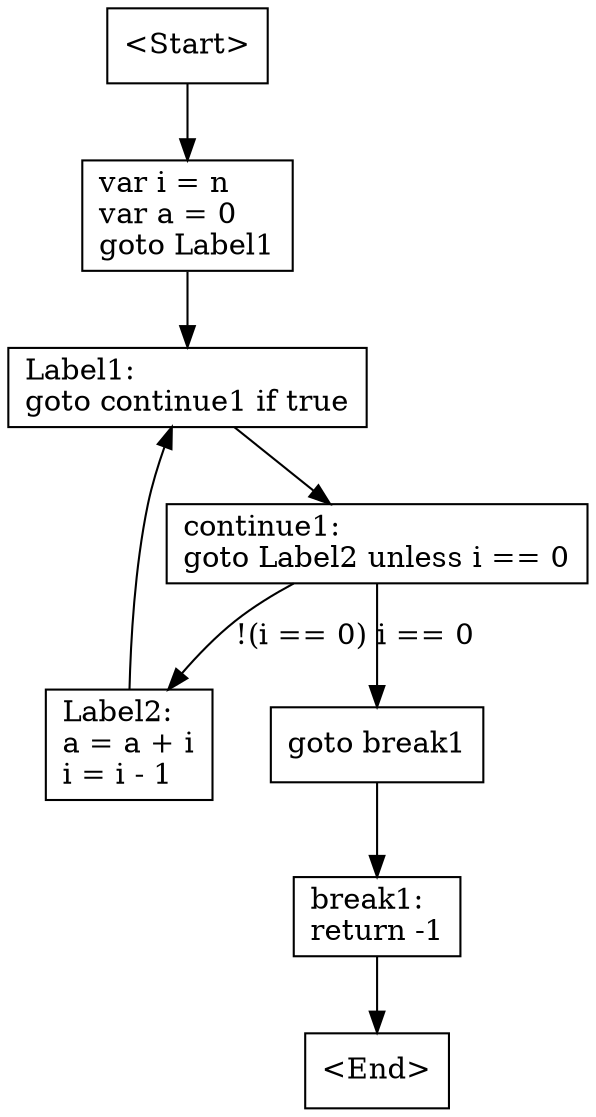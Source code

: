 digraph G {
    N0 [label = "<Start>" shape = box]
    N1 [label = "var i = n\lvar a = 0\lgoto Label1\l" shape = box]
    N2 [label = "continue1:\lgoto Label2 unless i == 0\l" shape = box]
    N3 [label = "goto break1\l" shape = box]
    N4 [label = "Label2:\la = a + i\li = i - 1\l" shape = box]
    N5 [label = "Label1:\lgoto continue1 if true\l" shape = box]
    N6 [label = "break1:\lreturn -1\l" shape = box]
    N7 [label = "<End>" shape = box]
    N0 -> N1 [label = ""]
    N1 -> N5 [label = ""]
    N2 -> N4 [label = "!(i == 0)"]
    N2 -> N3 [label = "i == 0"]
    N3 -> N6 [label = ""]
    N4 -> N5 [label = ""]
    N5 -> N2 [label = ""]
    N6 -> N7 [label = ""]
}
